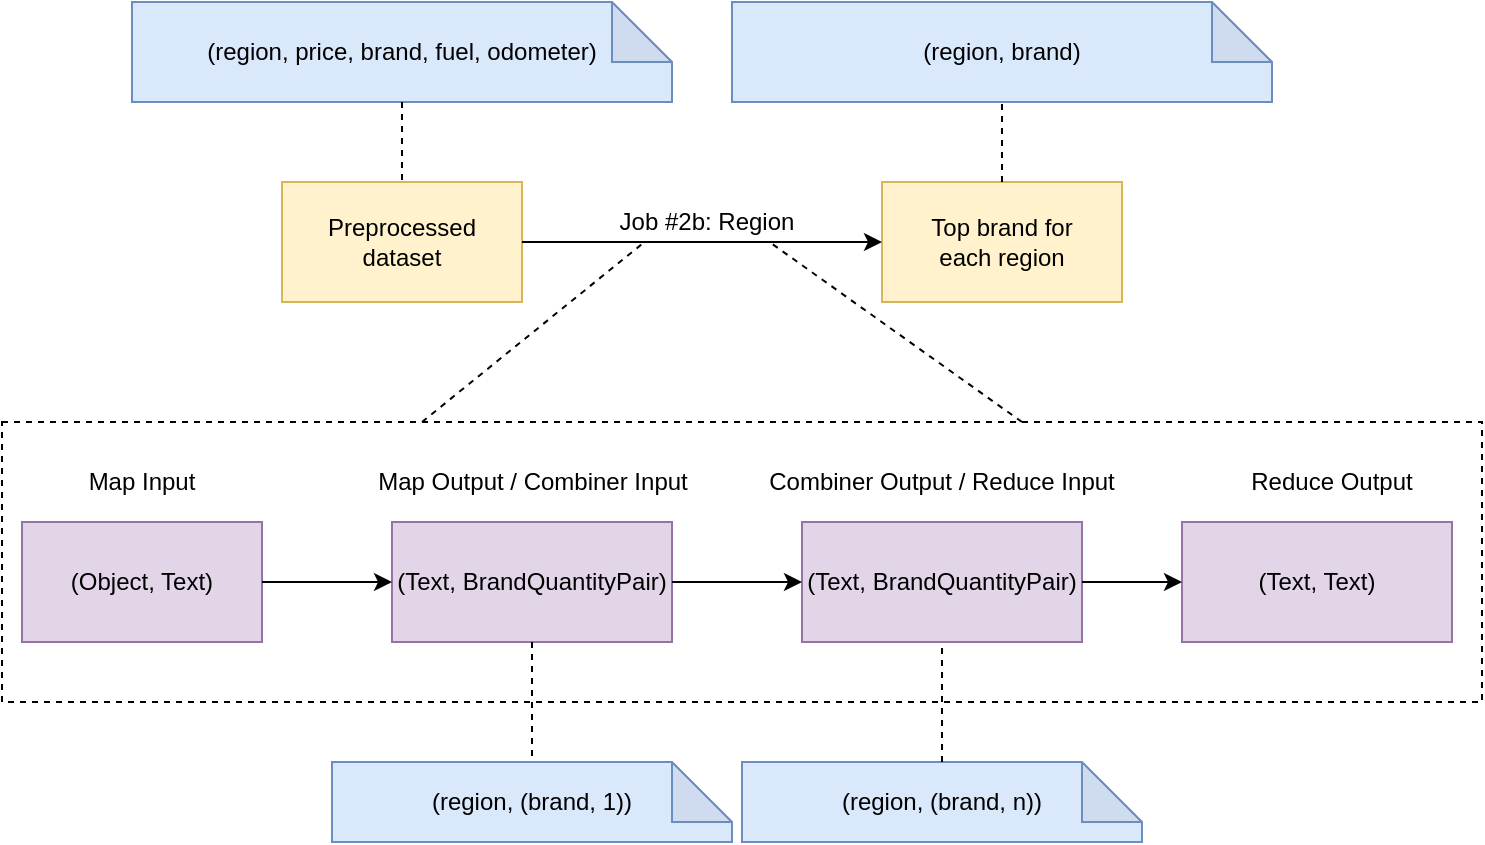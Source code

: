 <mxfile version="13.0.1" type="device"><diagram id="2D3mWReUGT6MnTmb8Twi" name="Page-1"><mxGraphModel dx="868" dy="511" grid="1" gridSize="10" guides="1" tooltips="1" connect="1" arrows="1" fold="1" page="1" pageScale="1" pageWidth="827" pageHeight="1169" math="0" shadow="0"><root><mxCell id="0"/><mxCell id="1" parent="0"/><mxCell id="ZTpEHiCkD4bFt6MieXid-1" value="Preprocessed&lt;br&gt;dataset" style="rounded=0;whiteSpace=wrap;html=1;fillColor=#fff2cc;strokeColor=#d6b656;" parent="1" vertex="1"><mxGeometry x="150" y="160" width="120" height="60" as="geometry"/></mxCell><mxCell id="ZTpEHiCkD4bFt6MieXid-2" value="Top brand for&lt;br&gt;each region" style="rounded=0;whiteSpace=wrap;html=1;fillColor=#fff2cc;strokeColor=#d6b656;" parent="1" vertex="1"><mxGeometry x="450" y="160" width="120" height="60" as="geometry"/></mxCell><mxCell id="ZTpEHiCkD4bFt6MieXid-3" value="" style="endArrow=classic;html=1;exitX=1;exitY=0.5;exitDx=0;exitDy=0;" parent="1" source="ZTpEHiCkD4bFt6MieXid-1" target="ZTpEHiCkD4bFt6MieXid-2" edge="1"><mxGeometry width="50" height="50" relative="1" as="geometry"><mxPoint x="269" y="197" as="sourcePoint"/><mxPoint x="410" y="160" as="targetPoint"/></mxGeometry></mxCell><mxCell id="ZTpEHiCkD4bFt6MieXid-5" value="(region, price, brand, fuel, odometer)" style="shape=note;whiteSpace=wrap;html=1;backgroundOutline=1;darkOpacity=0.05;fillColor=#dae8fc;strokeColor=#6c8ebf;" parent="1" vertex="1"><mxGeometry x="75" y="70" width="270" height="50" as="geometry"/></mxCell><mxCell id="ZTpEHiCkD4bFt6MieXid-7" value="" style="endArrow=none;dashed=1;html=1;entryX=0.5;entryY=0;entryDx=0;entryDy=0;exitX=0.5;exitY=1;exitDx=0;exitDy=0;exitPerimeter=0;" parent="1" source="ZTpEHiCkD4bFt6MieXid-5" target="ZTpEHiCkD4bFt6MieXid-1" edge="1"><mxGeometry width="50" height="50" relative="1" as="geometry"><mxPoint x="530" y="130" as="sourcePoint"/><mxPoint x="700" y="200" as="targetPoint"/></mxGeometry></mxCell><mxCell id="ZTpEHiCkD4bFt6MieXid-8" value="Job #2b: Region" style="text;html=1;strokeColor=none;fillColor=none;align=center;verticalAlign=middle;whiteSpace=wrap;rounded=0;" parent="1" vertex="1"><mxGeometry x="300" y="170" width="125" height="20" as="geometry"/></mxCell><mxCell id="ZTpEHiCkD4bFt6MieXid-9" value="(Object, Text)" style="rounded=0;whiteSpace=wrap;html=1;fillColor=#e1d5e7;strokeColor=#9673a6;" parent="1" vertex="1"><mxGeometry x="20" y="330" width="120" height="60" as="geometry"/></mxCell><mxCell id="ZTpEHiCkD4bFt6MieXid-10" value="(Text, BrandQuantityPair)" style="rounded=0;whiteSpace=wrap;html=1;fillColor=#e1d5e7;strokeColor=#9673a6;" parent="1" vertex="1"><mxGeometry x="205" y="330" width="140" height="60" as="geometry"/></mxCell><mxCell id="ZTpEHiCkD4bFt6MieXid-11" value="(Text, Text)" style="rounded=0;whiteSpace=wrap;html=1;fillColor=#e1d5e7;strokeColor=#9673a6;" parent="1" vertex="1"><mxGeometry x="600" y="330" width="135" height="60" as="geometry"/></mxCell><mxCell id="ZTpEHiCkD4bFt6MieXid-12" value="Map Input" style="text;html=1;strokeColor=none;fillColor=none;align=center;verticalAlign=middle;whiteSpace=wrap;rounded=0;" parent="1" vertex="1"><mxGeometry x="45" y="300" width="70" height="20" as="geometry"/></mxCell><mxCell id="ZTpEHiCkD4bFt6MieXid-13" value="Map Output / Combiner Input" style="text;html=1;strokeColor=none;fillColor=none;align=center;verticalAlign=middle;whiteSpace=wrap;rounded=0;" parent="1" vertex="1"><mxGeometry x="192.5" y="300" width="165" height="20" as="geometry"/></mxCell><mxCell id="ZTpEHiCkD4bFt6MieXid-14" value="Reduce Output" style="text;html=1;strokeColor=none;fillColor=none;align=center;verticalAlign=middle;whiteSpace=wrap;rounded=0;" parent="1" vertex="1"><mxGeometry x="630" y="300" width="90" height="20" as="geometry"/></mxCell><mxCell id="ZTpEHiCkD4bFt6MieXid-15" value="" style="endArrow=classic;html=1;exitX=1;exitY=0.5;exitDx=0;exitDy=0;entryX=0;entryY=0.5;entryDx=0;entryDy=0;" parent="1" source="ZTpEHiCkD4bFt6MieXid-9" target="ZTpEHiCkD4bFt6MieXid-10" edge="1"><mxGeometry width="50" height="50" relative="1" as="geometry"><mxPoint x="115" y="490" as="sourcePoint"/><mxPoint x="165" y="440" as="targetPoint"/></mxGeometry></mxCell><mxCell id="ZTpEHiCkD4bFt6MieXid-18" value="" style="endArrow=none;dashed=1;html=1;exitX=0.25;exitY=0;exitDx=0;exitDy=0;entryX=0.25;entryY=1;entryDx=0;entryDy=0;" parent="1" target="ZTpEHiCkD4bFt6MieXid-8" edge="1"><mxGeometry width="50" height="50" relative="1" as="geometry"><mxPoint x="220.0" y="280" as="sourcePoint"/><mxPoint x="340" y="200" as="targetPoint"/></mxGeometry></mxCell><mxCell id="ZTpEHiCkD4bFt6MieXid-19" value="" style="endArrow=none;dashed=1;html=1;entryX=0.75;entryY=1;entryDx=0;entryDy=0;exitX=0.75;exitY=0;exitDx=0;exitDy=0;" parent="1" target="ZTpEHiCkD4bFt6MieXid-8" edge="1"><mxGeometry width="50" height="50" relative="1" as="geometry"><mxPoint x="520" y="280" as="sourcePoint"/><mxPoint x="430" y="220" as="targetPoint"/></mxGeometry></mxCell><mxCell id="3K3LBtcUlX6fPkXOwAz3-1" value="(region, brand)" style="shape=note;whiteSpace=wrap;html=1;backgroundOutline=1;darkOpacity=0.05;fillColor=#dae8fc;strokeColor=#6c8ebf;" parent="1" vertex="1"><mxGeometry x="375" y="70" width="270" height="50" as="geometry"/></mxCell><mxCell id="3K3LBtcUlX6fPkXOwAz3-4" value="" style="endArrow=none;dashed=1;html=1;exitX=0.5;exitY=0;exitDx=0;exitDy=0;entryX=0.5;entryY=1;entryDx=0;entryDy=0;entryPerimeter=0;" parent="1" source="ZTpEHiCkD4bFt6MieXid-2" target="3K3LBtcUlX6fPkXOwAz3-1" edge="1"><mxGeometry width="50" height="50" relative="1" as="geometry"><mxPoint x="620" y="200" as="sourcePoint"/><mxPoint x="670" y="150" as="targetPoint"/></mxGeometry></mxCell><mxCell id="oAEghsZ7965-dourV2K5-1" value="(region, (brand, 1))" style="shape=note;whiteSpace=wrap;html=1;backgroundOutline=1;darkOpacity=0.05;fillColor=#dae8fc;strokeColor=#6c8ebf;" parent="1" vertex="1"><mxGeometry x="175" y="450" width="200" height="40" as="geometry"/></mxCell><mxCell id="Y8lMRkFZq_G5WzW8dx3h-1" value="(Text, BrandQuantityPair)" style="rounded=0;whiteSpace=wrap;html=1;fillColor=#e1d5e7;strokeColor=#9673a6;" vertex="1" parent="1"><mxGeometry x="410" y="330" width="140" height="60" as="geometry"/></mxCell><mxCell id="Y8lMRkFZq_G5WzW8dx3h-2" value="" style="endArrow=classic;html=1;exitX=1;exitY=0.5;exitDx=0;exitDy=0;entryX=0;entryY=0.5;entryDx=0;entryDy=0;" edge="1" parent="1" source="ZTpEHiCkD4bFt6MieXid-10" target="Y8lMRkFZq_G5WzW8dx3h-1"><mxGeometry width="50" height="50" relative="1" as="geometry"><mxPoint x="150" y="370" as="sourcePoint"/><mxPoint x="215" y="370" as="targetPoint"/></mxGeometry></mxCell><mxCell id="Y8lMRkFZq_G5WzW8dx3h-3" value="" style="endArrow=classic;html=1;exitX=1;exitY=0.5;exitDx=0;exitDy=0;entryX=0;entryY=0.5;entryDx=0;entryDy=0;" edge="1" parent="1" source="Y8lMRkFZq_G5WzW8dx3h-1" target="ZTpEHiCkD4bFt6MieXid-11"><mxGeometry width="50" height="50" relative="1" as="geometry"><mxPoint x="160" y="380" as="sourcePoint"/><mxPoint x="225" y="380" as="targetPoint"/></mxGeometry></mxCell><mxCell id="Y8lMRkFZq_G5WzW8dx3h-4" value="Combiner Output / Reduce Input" style="text;html=1;strokeColor=none;fillColor=none;align=center;verticalAlign=middle;whiteSpace=wrap;rounded=0;" vertex="1" parent="1"><mxGeometry x="390" y="300" width="180" height="20" as="geometry"/></mxCell><mxCell id="Y8lMRkFZq_G5WzW8dx3h-5" value="(region, (brand, n))" style="shape=note;whiteSpace=wrap;html=1;backgroundOutline=1;darkOpacity=0.05;fillColor=#dae8fc;strokeColor=#6c8ebf;" vertex="1" parent="1"><mxGeometry x="380" y="450" width="200" height="40" as="geometry"/></mxCell><mxCell id="Y8lMRkFZq_G5WzW8dx3h-6" value="" style="endArrow=none;dashed=1;html=1;exitX=0.5;exitY=1;exitDx=0;exitDy=0;" edge="1" parent="1" source="ZTpEHiCkD4bFt6MieXid-10" target="oAEghsZ7965-dourV2K5-1"><mxGeometry width="50" height="50" relative="1" as="geometry"><mxPoint x="30" y="490" as="sourcePoint"/><mxPoint x="80" y="440" as="targetPoint"/></mxGeometry></mxCell><mxCell id="Y8lMRkFZq_G5WzW8dx3h-7" value="" style="endArrow=none;dashed=1;html=1;entryX=0.5;entryY=1;entryDx=0;entryDy=0;" edge="1" parent="1" source="Y8lMRkFZq_G5WzW8dx3h-5" target="Y8lMRkFZq_G5WzW8dx3h-1"><mxGeometry width="50" height="50" relative="1" as="geometry"><mxPoint x="640" y="510" as="sourcePoint"/><mxPoint x="690" y="460" as="targetPoint"/></mxGeometry></mxCell><mxCell id="Y8lMRkFZq_G5WzW8dx3h-8" value="" style="rounded=0;whiteSpace=wrap;html=1;fillColor=none;dashed=1;" vertex="1" parent="1"><mxGeometry x="10" y="280" width="740" height="140" as="geometry"/></mxCell></root></mxGraphModel></diagram></mxfile>